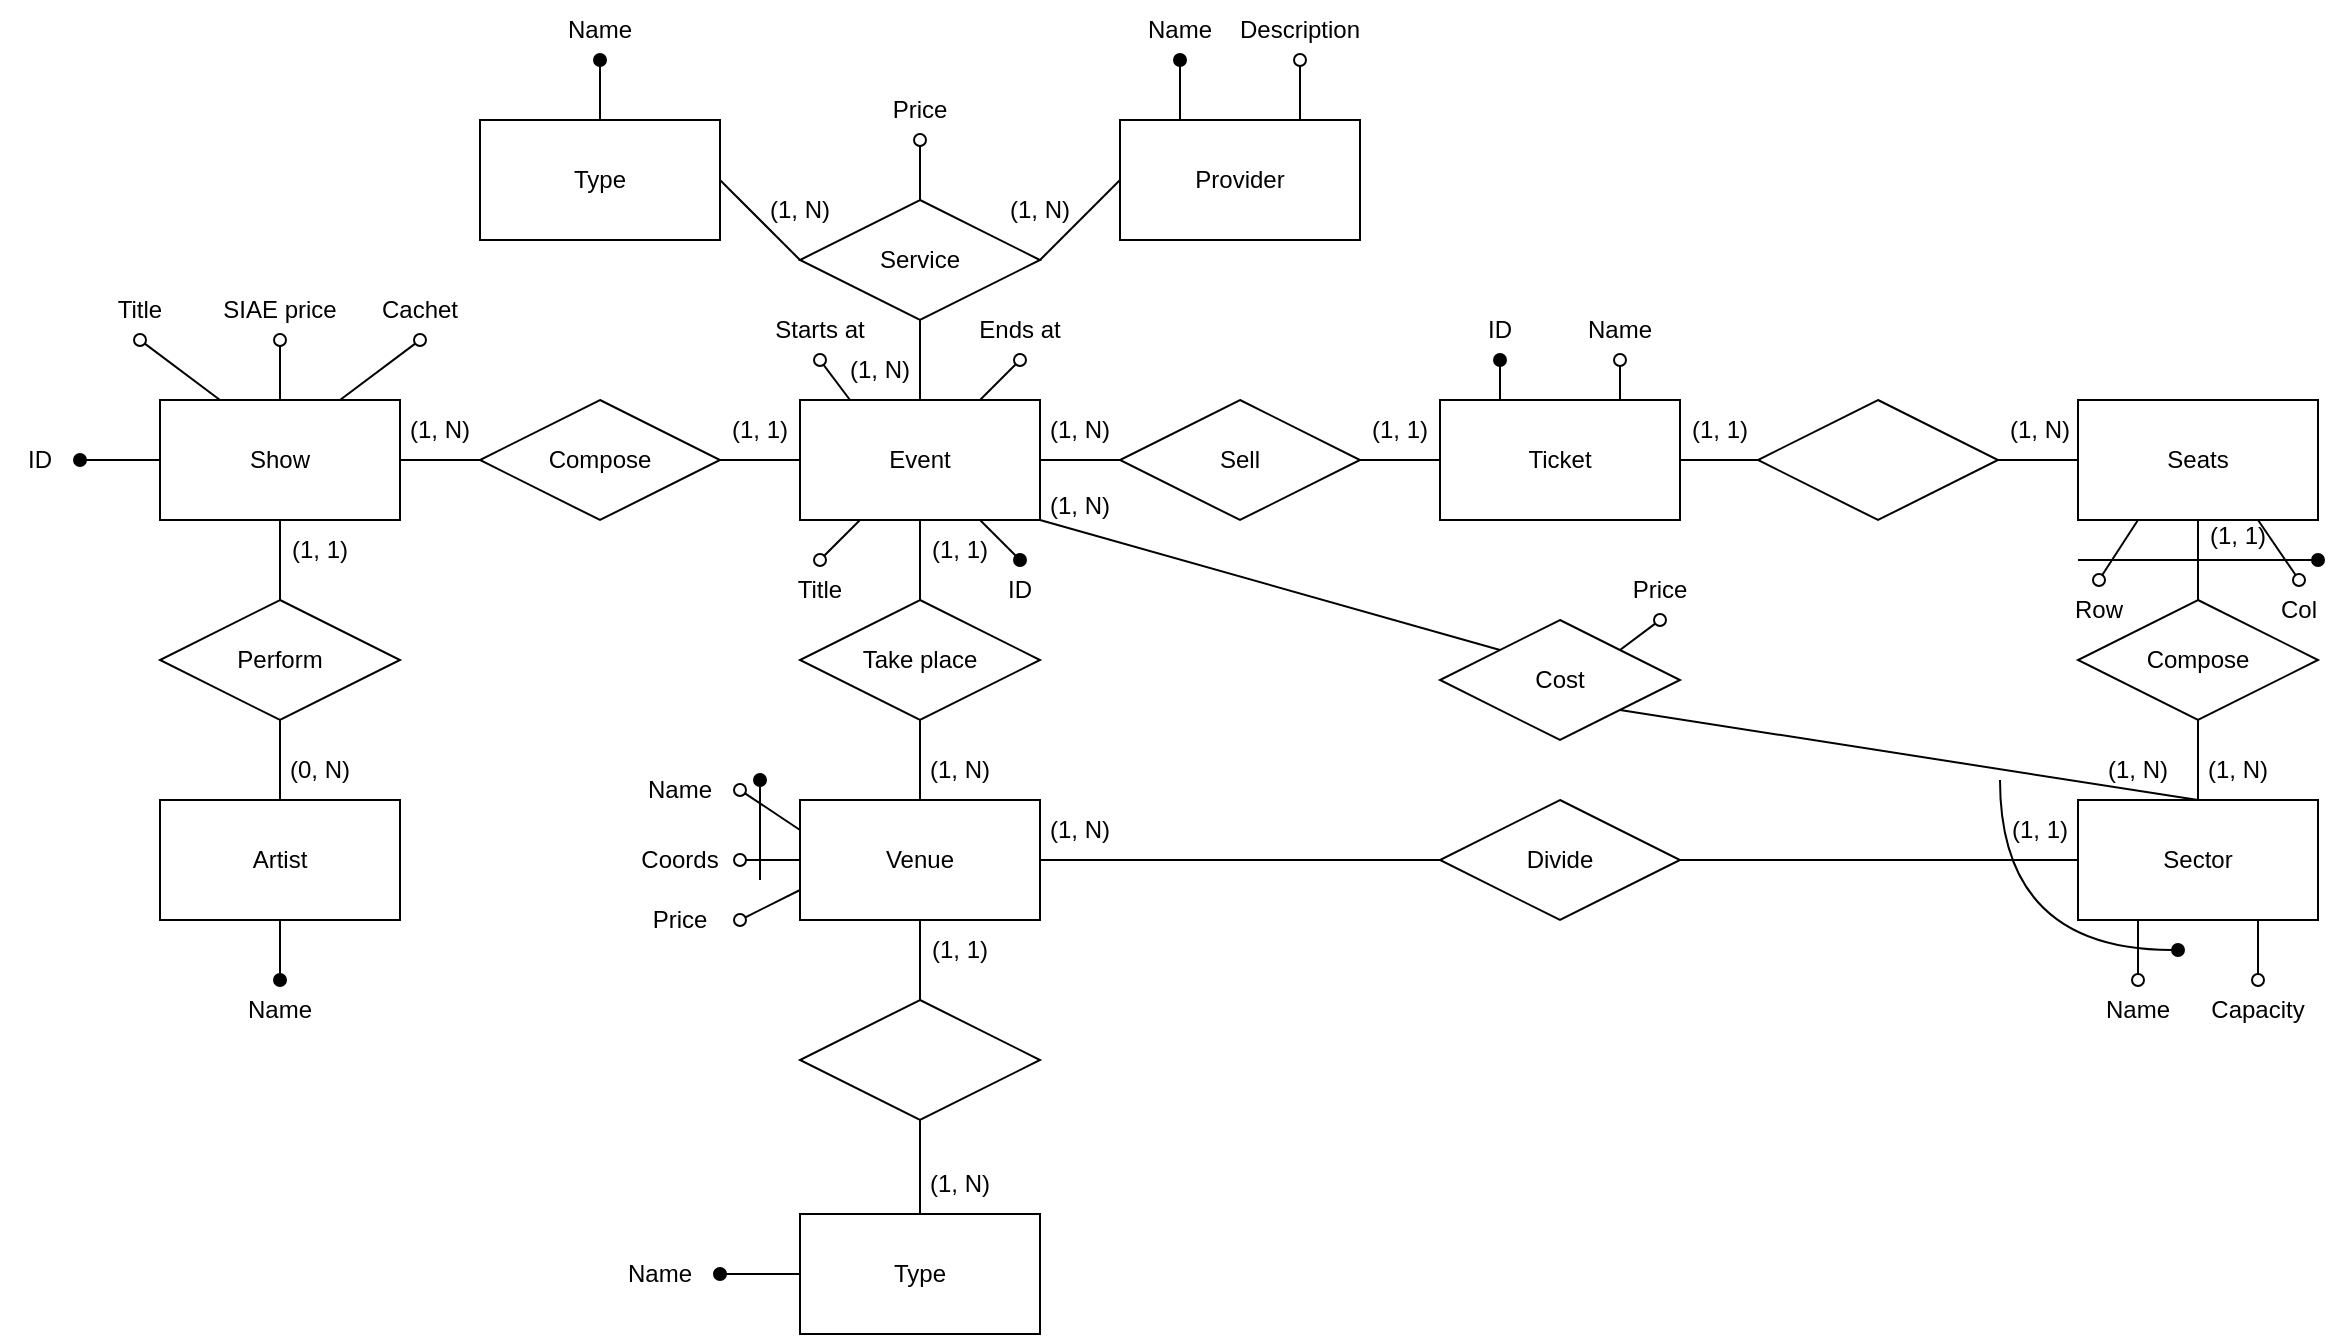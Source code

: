 <mxfile version="20.7.4" type="device"><diagram id="aoXQrt5_DUuFPbcQlHmZ" name="Page-1"><mxGraphModel dx="607" dy="330" grid="1" gridSize="10" guides="1" tooltips="1" connect="1" arrows="1" fold="1" page="1" pageScale="1" pageWidth="1169" pageHeight="827" math="0" shadow="0"><root><mxCell id="0"/><mxCell id="1" parent="0"/><mxCell id="zBIkQlwktoTOzgUExCND-1" value="Event" style="rounded=0;whiteSpace=wrap;html=1;" parent="1" vertex="1"><mxGeometry x="400" y="360" width="120" height="60" as="geometry"/></mxCell><mxCell id="zBIkQlwktoTOzgUExCND-2" value="&lt;div&gt;Show&lt;/div&gt;" style="rounded=0;whiteSpace=wrap;html=1;" parent="1" vertex="1"><mxGeometry x="80" y="360" width="120" height="60" as="geometry"/></mxCell><mxCell id="zBIkQlwktoTOzgUExCND-3" value="&lt;div&gt;Artist&lt;/div&gt;" style="rounded=0;whiteSpace=wrap;html=1;" parent="1" vertex="1"><mxGeometry x="80" y="560" width="120" height="60" as="geometry"/></mxCell><mxCell id="zBIkQlwktoTOzgUExCND-4" value="Compose" style="rhombus;whiteSpace=wrap;html=1;" parent="1" vertex="1"><mxGeometry x="240" y="360" width="120" height="60" as="geometry"/></mxCell><mxCell id="zBIkQlwktoTOzgUExCND-5" value="Perform" style="rhombus;whiteSpace=wrap;html=1;" parent="1" vertex="1"><mxGeometry x="80" y="460" width="120" height="60" as="geometry"/></mxCell><mxCell id="zBIkQlwktoTOzgUExCND-6" value="" style="endArrow=none;html=1;rounded=0;exitX=1;exitY=0.5;exitDx=0;exitDy=0;entryX=0;entryY=0.5;entryDx=0;entryDy=0;" parent="1" source="zBIkQlwktoTOzgUExCND-4" target="zBIkQlwktoTOzgUExCND-1" edge="1"><mxGeometry width="50" height="50" relative="1" as="geometry"><mxPoint x="390" y="430" as="sourcePoint"/><mxPoint x="440" y="380" as="targetPoint"/></mxGeometry></mxCell><mxCell id="zBIkQlwktoTOzgUExCND-7" value="" style="endArrow=none;html=1;rounded=0;exitX=1;exitY=0.5;exitDx=0;exitDy=0;entryX=0;entryY=0.5;entryDx=0;entryDy=0;" parent="1" source="zBIkQlwktoTOzgUExCND-2" target="zBIkQlwktoTOzgUExCND-4" edge="1"><mxGeometry width="50" height="50" relative="1" as="geometry"><mxPoint x="390" y="430" as="sourcePoint"/><mxPoint x="440" y="380" as="targetPoint"/></mxGeometry></mxCell><mxCell id="zBIkQlwktoTOzgUExCND-8" value="" style="endArrow=none;html=1;rounded=0;exitX=0.5;exitY=0;exitDx=0;exitDy=0;entryX=0.5;entryY=1;entryDx=0;entryDy=0;" parent="1" source="zBIkQlwktoTOzgUExCND-5" target="zBIkQlwktoTOzgUExCND-2" edge="1"><mxGeometry width="50" height="50" relative="1" as="geometry"><mxPoint x="390" y="430" as="sourcePoint"/><mxPoint x="440" y="380" as="targetPoint"/></mxGeometry></mxCell><mxCell id="zBIkQlwktoTOzgUExCND-9" value="" style="endArrow=none;html=1;rounded=0;exitX=0.5;exitY=0;exitDx=0;exitDy=0;entryX=0.5;entryY=1;entryDx=0;entryDy=0;" parent="1" source="zBIkQlwktoTOzgUExCND-3" target="zBIkQlwktoTOzgUExCND-5" edge="1"><mxGeometry width="50" height="50" relative="1" as="geometry"><mxPoint x="390" y="430" as="sourcePoint"/><mxPoint x="440" y="380" as="targetPoint"/></mxGeometry></mxCell><mxCell id="zBIkQlwktoTOzgUExCND-12" value="&lt;div&gt;(1, 1)&lt;/div&gt;" style="text;html=1;strokeColor=none;fillColor=none;align=center;verticalAlign=middle;whiteSpace=wrap;rounded=0;" parent="1" vertex="1"><mxGeometry x="130" y="420" width="60" height="30" as="geometry"/></mxCell><mxCell id="zBIkQlwktoTOzgUExCND-13" value="&lt;div&gt;(0, N)&lt;/div&gt;" style="text;html=1;strokeColor=none;fillColor=none;align=center;verticalAlign=middle;whiteSpace=wrap;rounded=0;" parent="1" vertex="1"><mxGeometry x="130" y="530" width="60" height="30" as="geometry"/></mxCell><mxCell id="zBIkQlwktoTOzgUExCND-14" value="Title" style="text;html=1;strokeColor=none;fillColor=none;align=center;verticalAlign=middle;whiteSpace=wrap;rounded=0;" parent="1" vertex="1"><mxGeometry x="40" y="300" width="60" height="30" as="geometry"/></mxCell><mxCell id="zBIkQlwktoTOzgUExCND-18" value="" style="endArrow=oval;html=1;rounded=0;exitX=0.25;exitY=0;exitDx=0;exitDy=0;entryX=0.5;entryY=1;entryDx=0;entryDy=0;endFill=0;" parent="1" source="zBIkQlwktoTOzgUExCND-2" target="zBIkQlwktoTOzgUExCND-14" edge="1"><mxGeometry width="50" height="50" relative="1" as="geometry"><mxPoint x="390" y="430" as="sourcePoint"/><mxPoint x="440" y="380" as="targetPoint"/></mxGeometry></mxCell><mxCell id="zBIkQlwktoTOzgUExCND-19" value="SIAE price" style="text;html=1;strokeColor=none;fillColor=none;align=center;verticalAlign=middle;whiteSpace=wrap;rounded=0;" parent="1" vertex="1"><mxGeometry x="110" y="300" width="60" height="30" as="geometry"/></mxCell><mxCell id="zBIkQlwktoTOzgUExCND-20" value="" style="endArrow=oval;html=1;rounded=0;exitX=0.5;exitY=0;exitDx=0;exitDy=0;entryX=0.5;entryY=1;entryDx=0;entryDy=0;endFill=0;" parent="1" source="zBIkQlwktoTOzgUExCND-2" target="zBIkQlwktoTOzgUExCND-19" edge="1"><mxGeometry width="50" height="50" relative="1" as="geometry"><mxPoint x="390" y="430" as="sourcePoint"/><mxPoint x="440" y="380" as="targetPoint"/></mxGeometry></mxCell><mxCell id="zBIkQlwktoTOzgUExCND-21" value="&lt;div&gt;Cachet&lt;/div&gt;" style="text;html=1;strokeColor=none;fillColor=none;align=center;verticalAlign=middle;whiteSpace=wrap;rounded=0;" parent="1" vertex="1"><mxGeometry x="180" y="300" width="60" height="30" as="geometry"/></mxCell><mxCell id="zBIkQlwktoTOzgUExCND-22" value="" style="endArrow=oval;html=1;rounded=0;exitX=0.75;exitY=0;exitDx=0;exitDy=0;entryX=0.5;entryY=1;entryDx=0;entryDy=0;endFill=0;" parent="1" source="zBIkQlwktoTOzgUExCND-2" target="zBIkQlwktoTOzgUExCND-21" edge="1"><mxGeometry width="50" height="50" relative="1" as="geometry"><mxPoint x="390" y="430" as="sourcePoint"/><mxPoint x="440" y="380" as="targetPoint"/></mxGeometry></mxCell><mxCell id="zBIkQlwktoTOzgUExCND-23" value="Name" style="text;html=1;strokeColor=none;fillColor=none;align=center;verticalAlign=middle;whiteSpace=wrap;rounded=0;" parent="1" vertex="1"><mxGeometry x="110" y="650" width="60" height="30" as="geometry"/></mxCell><mxCell id="zBIkQlwktoTOzgUExCND-24" value="" style="endArrow=oval;html=1;rounded=0;exitX=0.5;exitY=1;exitDx=0;exitDy=0;entryX=0.5;entryY=0;entryDx=0;entryDy=0;endFill=1;" parent="1" source="zBIkQlwktoTOzgUExCND-3" target="zBIkQlwktoTOzgUExCND-23" edge="1"><mxGeometry width="50" height="50" relative="1" as="geometry"><mxPoint x="390" y="590" as="sourcePoint"/><mxPoint x="440" y="540" as="targetPoint"/></mxGeometry></mxCell><mxCell id="zBIkQlwktoTOzgUExCND-25" value="&lt;div&gt;(1, 1)&lt;/div&gt;" style="text;html=1;strokeColor=none;fillColor=none;align=center;verticalAlign=middle;whiteSpace=wrap;rounded=0;" parent="1" vertex="1"><mxGeometry x="350" y="360" width="60" height="30" as="geometry"/></mxCell><mxCell id="zBIkQlwktoTOzgUExCND-26" value="(1, N)" style="text;html=1;strokeColor=none;fillColor=none;align=center;verticalAlign=middle;whiteSpace=wrap;rounded=0;" parent="1" vertex="1"><mxGeometry x="190" y="360" width="60" height="30" as="geometry"/></mxCell><mxCell id="zBIkQlwktoTOzgUExCND-27" value="Title" style="text;html=1;strokeColor=none;fillColor=none;align=center;verticalAlign=middle;whiteSpace=wrap;rounded=0;" parent="1" vertex="1"><mxGeometry x="380" y="440" width="60" height="30" as="geometry"/></mxCell><mxCell id="zBIkQlwktoTOzgUExCND-28" value="&lt;div&gt;Starts at&lt;/div&gt;" style="text;html=1;strokeColor=none;fillColor=none;align=center;verticalAlign=middle;whiteSpace=wrap;rounded=0;" parent="1" vertex="1"><mxGeometry x="380" y="310" width="60" height="30" as="geometry"/></mxCell><mxCell id="zBIkQlwktoTOzgUExCND-29" value="Ends at" style="text;html=1;strokeColor=none;fillColor=none;align=center;verticalAlign=middle;whiteSpace=wrap;rounded=0;" parent="1" vertex="1"><mxGeometry x="480" y="310" width="60" height="30" as="geometry"/></mxCell><mxCell id="zBIkQlwktoTOzgUExCND-30" value="" style="endArrow=oval;html=1;rounded=0;entryX=0.5;entryY=0;entryDx=0;entryDy=0;exitX=0.25;exitY=1;exitDx=0;exitDy=0;endFill=0;" parent="1" source="zBIkQlwktoTOzgUExCND-1" target="zBIkQlwktoTOzgUExCND-27" edge="1"><mxGeometry width="50" height="50" relative="1" as="geometry"><mxPoint x="300" y="440" as="sourcePoint"/><mxPoint x="350" y="390" as="targetPoint"/></mxGeometry></mxCell><mxCell id="zBIkQlwktoTOzgUExCND-31" value="" style="endArrow=oval;html=1;rounded=0;exitX=0.25;exitY=1;exitDx=0;exitDy=0;endFill=0;entryX=0.5;entryY=1;entryDx=0;entryDy=0;" parent="1" source="zBIkQlwktoTOzgUExCND-68" target="zBIkQlwktoTOzgUExCND-28" edge="1"><mxGeometry width="50" height="50" relative="1" as="geometry"><mxPoint x="300" y="440" as="sourcePoint"/><mxPoint x="490" y="330" as="targetPoint"/></mxGeometry></mxCell><mxCell id="zBIkQlwktoTOzgUExCND-32" value="" style="endArrow=oval;html=1;rounded=0;exitX=0.75;exitY=0;exitDx=0;exitDy=0;entryX=0.5;entryY=1;entryDx=0;entryDy=0;endFill=0;" parent="1" source="zBIkQlwktoTOzgUExCND-1" target="zBIkQlwktoTOzgUExCND-29" edge="1"><mxGeometry width="50" height="50" relative="1" as="geometry"><mxPoint x="300" y="440" as="sourcePoint"/><mxPoint x="350" y="390" as="targetPoint"/></mxGeometry></mxCell><mxCell id="zBIkQlwktoTOzgUExCND-33" value="Sell" style="rhombus;whiteSpace=wrap;html=1;" parent="1" vertex="1"><mxGeometry x="560" y="360" width="120" height="60" as="geometry"/></mxCell><mxCell id="zBIkQlwktoTOzgUExCND-35" value="Seats" style="rounded=0;whiteSpace=wrap;html=1;" parent="1" vertex="1"><mxGeometry x="1039" y="360" width="120" height="60" as="geometry"/></mxCell><mxCell id="zBIkQlwktoTOzgUExCND-36" value="" style="endArrow=none;html=1;rounded=0;exitX=1;exitY=0.5;exitDx=0;exitDy=0;entryX=0;entryY=0.5;entryDx=0;entryDy=0;" parent="1" source="zBIkQlwktoTOzgUExCND-1" target="zBIkQlwktoTOzgUExCND-33" edge="1"><mxGeometry width="50" height="50" relative="1" as="geometry"><mxPoint x="680" y="440" as="sourcePoint"/><mxPoint x="730" y="390" as="targetPoint"/></mxGeometry></mxCell><mxCell id="zBIkQlwktoTOzgUExCND-37" value="" style="endArrow=none;html=1;rounded=0;entryX=0;entryY=0.5;entryDx=0;entryDy=0;exitX=1;exitY=0.5;exitDx=0;exitDy=0;" parent="1" source="zBIkQlwktoTOzgUExCND-33" target="wOfFlFQYstHc1XPXzi2x-83" edge="1"><mxGeometry width="50" height="50" relative="1" as="geometry"><mxPoint x="690" y="400" as="sourcePoint"/><mxPoint x="730" y="390" as="targetPoint"/></mxGeometry></mxCell><mxCell id="zBIkQlwktoTOzgUExCND-38" value="&lt;div&gt;(1, N)&lt;/div&gt;" style="text;html=1;strokeColor=none;fillColor=none;align=center;verticalAlign=middle;whiteSpace=wrap;rounded=0;" parent="1" vertex="1"><mxGeometry x="510" y="360" width="60" height="30" as="geometry"/></mxCell><mxCell id="zBIkQlwktoTOzgUExCND-39" value="(1, 1)" style="text;html=1;strokeColor=none;fillColor=none;align=center;verticalAlign=middle;whiteSpace=wrap;rounded=0;" parent="1" vertex="1"><mxGeometry x="670" y="360" width="60" height="30" as="geometry"/></mxCell><mxCell id="zBIkQlwktoTOzgUExCND-40" value="ID" style="text;html=1;strokeColor=none;fillColor=none;align=center;verticalAlign=middle;whiteSpace=wrap;rounded=0;" parent="1" vertex="1"><mxGeometry x="480" y="440" width="60" height="30" as="geometry"/></mxCell><mxCell id="zBIkQlwktoTOzgUExCND-41" value="" style="endArrow=oval;html=1;rounded=0;exitX=0.75;exitY=1;exitDx=0;exitDy=0;entryX=0.5;entryY=0;entryDx=0;entryDy=0;endFill=1;" parent="1" source="zBIkQlwktoTOzgUExCND-1" target="zBIkQlwktoTOzgUExCND-40" edge="1"><mxGeometry width="50" height="50" relative="1" as="geometry"><mxPoint x="680" y="440" as="sourcePoint"/><mxPoint x="730" y="390" as="targetPoint"/></mxGeometry></mxCell><mxCell id="zBIkQlwktoTOzgUExCND-45" value="Row" style="text;html=1;strokeColor=none;fillColor=none;align=center;verticalAlign=middle;whiteSpace=wrap;rounded=0;" parent="1" vertex="1"><mxGeometry x="1030" y="450" width="39" height="30" as="geometry"/></mxCell><mxCell id="zBIkQlwktoTOzgUExCND-47" value="&lt;div&gt;Col&lt;/div&gt;" style="text;html=1;strokeColor=none;fillColor=none;align=center;verticalAlign=middle;whiteSpace=wrap;rounded=0;" parent="1" vertex="1"><mxGeometry x="1130" y="450" width="39" height="30" as="geometry"/></mxCell><mxCell id="zBIkQlwktoTOzgUExCND-49" value="" style="endArrow=oval;html=1;rounded=0;exitX=0.25;exitY=1;exitDx=0;exitDy=0;entryX=0.5;entryY=0;entryDx=0;entryDy=0;endFill=0;" parent="1" source="zBIkQlwktoTOzgUExCND-35" target="zBIkQlwktoTOzgUExCND-45" edge="1"><mxGeometry width="50" height="50" relative="1" as="geometry"><mxPoint x="999" y="440" as="sourcePoint"/><mxPoint x="1049" y="390" as="targetPoint"/></mxGeometry></mxCell><mxCell id="zBIkQlwktoTOzgUExCND-50" value="" style="endArrow=oval;html=1;rounded=0;exitX=0.75;exitY=1;exitDx=0;exitDy=0;entryX=0.5;entryY=0;entryDx=0;entryDy=0;endFill=0;" parent="1" source="zBIkQlwktoTOzgUExCND-35" target="zBIkQlwktoTOzgUExCND-47" edge="1"><mxGeometry width="50" height="50" relative="1" as="geometry"><mxPoint x="999" y="440" as="sourcePoint"/><mxPoint x="1049" y="390" as="targetPoint"/></mxGeometry></mxCell><mxCell id="zBIkQlwktoTOzgUExCND-51" value="" style="endArrow=oval;html=1;rounded=0;endFill=1;" parent="1" edge="1"><mxGeometry width="50" height="50" relative="1" as="geometry"><mxPoint x="1039" y="440" as="sourcePoint"/><mxPoint x="1159" y="440" as="targetPoint"/></mxGeometry></mxCell><mxCell id="zBIkQlwktoTOzgUExCND-52" value="Provider" style="rounded=0;whiteSpace=wrap;html=1;" parent="1" vertex="1"><mxGeometry x="560" y="220" width="120" height="60" as="geometry"/></mxCell><mxCell id="zBIkQlwktoTOzgUExCND-53" value="Service" style="rhombus;whiteSpace=wrap;html=1;" parent="1" vertex="1"><mxGeometry x="400" y="260" width="120" height="60" as="geometry"/></mxCell><mxCell id="zBIkQlwktoTOzgUExCND-54" value="" style="endArrow=none;html=1;rounded=0;entryX=0.5;entryY=0;entryDx=0;entryDy=0;exitX=0.5;exitY=1;exitDx=0;exitDy=0;" parent="1" source="zBIkQlwktoTOzgUExCND-53" target="zBIkQlwktoTOzgUExCND-1" edge="1"><mxGeometry width="50" height="50" relative="1" as="geometry"><mxPoint x="460" y="300" as="sourcePoint"/><mxPoint x="430" y="450" as="targetPoint"/></mxGeometry></mxCell><mxCell id="zBIkQlwktoTOzgUExCND-55" value="" style="endArrow=none;html=1;rounded=0;entryX=1;entryY=0.5;entryDx=0;entryDy=0;exitX=0;exitY=0.5;exitDx=0;exitDy=0;" parent="1" source="zBIkQlwktoTOzgUExCND-52" target="zBIkQlwktoTOzgUExCND-53" edge="1"><mxGeometry width="50" height="50" relative="1" as="geometry"><mxPoint x="750" y="120" as="sourcePoint"/><mxPoint x="430" y="310" as="targetPoint"/></mxGeometry></mxCell><mxCell id="zBIkQlwktoTOzgUExCND-62" value="" style="endArrow=oval;html=1;rounded=0;exitX=0.75;exitY=0;exitDx=0;exitDy=0;endFill=0;entryX=0.5;entryY=1;entryDx=0;entryDy=0;" parent="1" source="zBIkQlwktoTOzgUExCND-52" target="wOfFlFQYstHc1XPXzi2x-71" edge="1"><mxGeometry width="50" height="50" relative="1" as="geometry"><mxPoint x="400" y="580" as="sourcePoint"/><mxPoint x="490" y="130" as="targetPoint"/></mxGeometry></mxCell><mxCell id="zBIkQlwktoTOzgUExCND-68" value="(1, N)" style="text;html=1;strokeColor=none;fillColor=none;align=center;verticalAlign=middle;whiteSpace=wrap;rounded=0;" parent="1" vertex="1"><mxGeometry x="410" y="330" width="60" height="30" as="geometry"/></mxCell><mxCell id="wOfFlFQYstHc1XPXzi2x-6" value="Venue" style="rounded=0;whiteSpace=wrap;html=1;" parent="1" vertex="1"><mxGeometry x="400" y="560" width="120" height="60" as="geometry"/></mxCell><mxCell id="wOfFlFQYstHc1XPXzi2x-7" value="Take place" style="rhombus;whiteSpace=wrap;html=1;" parent="1" vertex="1"><mxGeometry x="400" y="460" width="120" height="60" as="geometry"/></mxCell><mxCell id="wOfFlFQYstHc1XPXzi2x-8" value="" style="endArrow=none;html=1;rounded=0;entryX=0.5;entryY=1;entryDx=0;entryDy=0;exitX=0.5;exitY=0;exitDx=0;exitDy=0;" parent="1" source="wOfFlFQYstHc1XPXzi2x-7" target="zBIkQlwktoTOzgUExCND-1" edge="1"><mxGeometry width="50" height="50" relative="1" as="geometry"><mxPoint x="400" y="530" as="sourcePoint"/><mxPoint x="450" y="480" as="targetPoint"/></mxGeometry></mxCell><mxCell id="wOfFlFQYstHc1XPXzi2x-9" value="" style="endArrow=none;html=1;rounded=0;exitX=0.5;exitY=0;exitDx=0;exitDy=0;entryX=0.5;entryY=1;entryDx=0;entryDy=0;" parent="1" source="wOfFlFQYstHc1XPXzi2x-6" target="wOfFlFQYstHc1XPXzi2x-7" edge="1"><mxGeometry width="50" height="50" relative="1" as="geometry"><mxPoint x="400" y="530" as="sourcePoint"/><mxPoint x="450" y="480" as="targetPoint"/></mxGeometry></mxCell><mxCell id="wOfFlFQYstHc1XPXzi2x-10" value="Type" style="rounded=0;whiteSpace=wrap;html=1;" parent="1" vertex="1"><mxGeometry x="400" y="767" width="120" height="60" as="geometry"/></mxCell><mxCell id="wOfFlFQYstHc1XPXzi2x-11" value="" style="rhombus;whiteSpace=wrap;html=1;" parent="1" vertex="1"><mxGeometry x="400" y="660" width="120" height="60" as="geometry"/></mxCell><mxCell id="wOfFlFQYstHc1XPXzi2x-12" value="" style="endArrow=none;html=1;rounded=0;entryX=0.5;entryY=1;entryDx=0;entryDy=0;exitX=0.5;exitY=0;exitDx=0;exitDy=0;" parent="1" source="wOfFlFQYstHc1XPXzi2x-11" target="wOfFlFQYstHc1XPXzi2x-6" edge="1"><mxGeometry width="50" height="50" relative="1" as="geometry"><mxPoint x="400" y="740" as="sourcePoint"/><mxPoint x="450" y="690" as="targetPoint"/></mxGeometry></mxCell><mxCell id="wOfFlFQYstHc1XPXzi2x-13" value="" style="endArrow=none;html=1;rounded=0;exitX=0.5;exitY=0;exitDx=0;exitDy=0;entryX=0.5;entryY=1;entryDx=0;entryDy=0;" parent="1" source="wOfFlFQYstHc1XPXzi2x-10" target="wOfFlFQYstHc1XPXzi2x-11" edge="1"><mxGeometry width="50" height="50" relative="1" as="geometry"><mxPoint x="400" y="740" as="sourcePoint"/><mxPoint x="450" y="690" as="targetPoint"/></mxGeometry></mxCell><mxCell id="wOfFlFQYstHc1XPXzi2x-14" value="&lt;div&gt;(1, 1)&lt;/div&gt;" style="text;html=1;strokeColor=none;fillColor=none;align=center;verticalAlign=middle;whiteSpace=wrap;rounded=0;" parent="1" vertex="1"><mxGeometry x="450" y="620" width="60" height="30" as="geometry"/></mxCell><mxCell id="wOfFlFQYstHc1XPXzi2x-15" value="&lt;div&gt;(1, N)&lt;/div&gt;" style="text;html=1;strokeColor=none;fillColor=none;align=center;verticalAlign=middle;whiteSpace=wrap;rounded=0;" parent="1" vertex="1"><mxGeometry x="450" y="530" width="60" height="30" as="geometry"/></mxCell><mxCell id="wOfFlFQYstHc1XPXzi2x-16" value="&lt;div&gt;(1, 1)&lt;/div&gt;" style="text;html=1;strokeColor=none;fillColor=none;align=center;verticalAlign=middle;whiteSpace=wrap;rounded=0;" parent="1" vertex="1"><mxGeometry x="450" y="420" width="60" height="30" as="geometry"/></mxCell><mxCell id="wOfFlFQYstHc1XPXzi2x-17" value="&lt;div&gt;(1, N)&lt;/div&gt;" style="text;html=1;strokeColor=none;fillColor=none;align=center;verticalAlign=middle;whiteSpace=wrap;rounded=0;" parent="1" vertex="1"><mxGeometry x="450" y="737" width="60" height="30" as="geometry"/></mxCell><mxCell id="wOfFlFQYstHc1XPXzi2x-18" value="Sector" style="rounded=0;whiteSpace=wrap;html=1;" parent="1" vertex="1"><mxGeometry x="1039" y="560" width="120" height="60" as="geometry"/></mxCell><mxCell id="wOfFlFQYstHc1XPXzi2x-19" value="Divide" style="rhombus;whiteSpace=wrap;html=1;" parent="1" vertex="1"><mxGeometry x="720" y="560" width="120" height="60" as="geometry"/></mxCell><mxCell id="wOfFlFQYstHc1XPXzi2x-20" value="" style="endArrow=none;html=1;rounded=0;exitX=1;exitY=0.5;exitDx=0;exitDy=0;entryX=0;entryY=0.5;entryDx=0;entryDy=0;" parent="1" source="wOfFlFQYstHc1XPXzi2x-6" target="wOfFlFQYstHc1XPXzi2x-19" edge="1"><mxGeometry width="50" height="50" relative="1" as="geometry"><mxPoint x="750" y="680" as="sourcePoint"/><mxPoint x="800" y="630" as="targetPoint"/></mxGeometry></mxCell><mxCell id="wOfFlFQYstHc1XPXzi2x-21" value="" style="endArrow=none;html=1;rounded=0;exitX=1;exitY=0.5;exitDx=0;exitDy=0;entryX=0;entryY=0.5;entryDx=0;entryDy=0;" parent="1" source="wOfFlFQYstHc1XPXzi2x-19" target="wOfFlFQYstHc1XPXzi2x-18" edge="1"><mxGeometry width="50" height="50" relative="1" as="geometry"><mxPoint x="650" y="660" as="sourcePoint"/><mxPoint x="700" y="610" as="targetPoint"/></mxGeometry></mxCell><mxCell id="wOfFlFQYstHc1XPXzi2x-22" value="&lt;div&gt;(1, 1)&lt;/div&gt;" style="text;html=1;strokeColor=none;fillColor=none;align=center;verticalAlign=middle;whiteSpace=wrap;rounded=0;" parent="1" vertex="1"><mxGeometry x="990" y="560" width="60" height="30" as="geometry"/></mxCell><mxCell id="wOfFlFQYstHc1XPXzi2x-23" value="&lt;div&gt;(1, N)&lt;/div&gt;" style="text;html=1;strokeColor=none;fillColor=none;align=center;verticalAlign=middle;whiteSpace=wrap;rounded=0;" parent="1" vertex="1"><mxGeometry x="510" y="560" width="60" height="30" as="geometry"/></mxCell><mxCell id="wOfFlFQYstHc1XPXzi2x-24" value="Cost" style="rhombus;whiteSpace=wrap;html=1;" parent="1" vertex="1"><mxGeometry x="720" y="470" width="120" height="60" as="geometry"/></mxCell><mxCell id="wOfFlFQYstHc1XPXzi2x-25" value="" style="endArrow=none;html=1;rounded=0;exitX=0;exitY=0;exitDx=0;exitDy=0;entryX=1;entryY=1;entryDx=0;entryDy=0;" parent="1" source="wOfFlFQYstHc1XPXzi2x-24" target="zBIkQlwktoTOzgUExCND-1" edge="1"><mxGeometry width="50" height="50" relative="1" as="geometry"><mxPoint x="650" y="510" as="sourcePoint"/><mxPoint x="700" y="460" as="targetPoint"/></mxGeometry></mxCell><mxCell id="wOfFlFQYstHc1XPXzi2x-26" value="" style="endArrow=none;html=1;rounded=0;entryX=0.5;entryY=0;entryDx=0;entryDy=0;exitX=1;exitY=1;exitDx=0;exitDy=0;" parent="1" source="wOfFlFQYstHc1XPXzi2x-24" target="wOfFlFQYstHc1XPXzi2x-18" edge="1"><mxGeometry width="50" height="50" relative="1" as="geometry"><mxPoint x="650" y="510" as="sourcePoint"/><mxPoint x="700" y="460" as="targetPoint"/></mxGeometry></mxCell><mxCell id="wOfFlFQYstHc1XPXzi2x-27" value="Price" style="text;html=1;strokeColor=none;fillColor=none;align=center;verticalAlign=middle;whiteSpace=wrap;rounded=0;" parent="1" vertex="1"><mxGeometry x="800" y="440" width="60" height="30" as="geometry"/></mxCell><mxCell id="wOfFlFQYstHc1XPXzi2x-28" value="" style="endArrow=oval;html=1;rounded=0;exitX=1;exitY=0;exitDx=0;exitDy=0;endFill=0;entryX=0.5;entryY=1;entryDx=0;entryDy=0;" parent="1" source="wOfFlFQYstHc1XPXzi2x-24" target="wOfFlFQYstHc1XPXzi2x-27" edge="1"><mxGeometry width="50" height="50" relative="1" as="geometry"><mxPoint x="500" y="370" as="sourcePoint"/><mxPoint x="510" y="350" as="targetPoint"/></mxGeometry></mxCell><mxCell id="wOfFlFQYstHc1XPXzi2x-29" value="" style="endArrow=oval;html=1;rounded=0;exitX=0.25;exitY=0;exitDx=0;exitDy=0;entryX=0.5;entryY=1;entryDx=0;entryDy=0;endFill=1;" parent="1" source="wOfFlFQYstHc1XPXzi2x-83" target="wOfFlFQYstHc1XPXzi2x-30" edge="1"><mxGeometry width="50" height="50" relative="1" as="geometry"><mxPoint x="500" y="430" as="sourcePoint"/><mxPoint x="540" y="470" as="targetPoint"/></mxGeometry></mxCell><mxCell id="wOfFlFQYstHc1XPXzi2x-30" value="ID" style="text;html=1;strokeColor=none;fillColor=none;align=center;verticalAlign=middle;whiteSpace=wrap;rounded=0;" parent="1" vertex="1"><mxGeometry x="720" y="310" width="60" height="30" as="geometry"/></mxCell><mxCell id="wOfFlFQYstHc1XPXzi2x-31" value="Compose" style="rhombus;whiteSpace=wrap;html=1;" parent="1" vertex="1"><mxGeometry x="1039" y="460" width="120" height="60" as="geometry"/></mxCell><mxCell id="wOfFlFQYstHc1XPXzi2x-32" value="" style="endArrow=none;html=1;rounded=0;entryX=0.5;entryY=1;entryDx=0;entryDy=0;exitX=0.5;exitY=0;exitDx=0;exitDy=0;" parent="1" source="wOfFlFQYstHc1XPXzi2x-31" target="zBIkQlwktoTOzgUExCND-35" edge="1"><mxGeometry width="50" height="50" relative="1" as="geometry"><mxPoint x="969" y="490" as="sourcePoint"/><mxPoint x="1019" y="440" as="targetPoint"/></mxGeometry></mxCell><mxCell id="wOfFlFQYstHc1XPXzi2x-33" value="" style="endArrow=none;html=1;rounded=0;exitX=0.5;exitY=0;exitDx=0;exitDy=0;entryX=0.5;entryY=1;entryDx=0;entryDy=0;" parent="1" source="wOfFlFQYstHc1XPXzi2x-18" target="wOfFlFQYstHc1XPXzi2x-31" edge="1"><mxGeometry width="50" height="50" relative="1" as="geometry"><mxPoint x="969" y="490" as="sourcePoint"/><mxPoint x="1019" y="440" as="targetPoint"/></mxGeometry></mxCell><mxCell id="wOfFlFQYstHc1XPXzi2x-34" value="(1, 1)" style="text;html=1;strokeColor=none;fillColor=none;align=center;verticalAlign=middle;whiteSpace=wrap;rounded=0;" parent="1" vertex="1"><mxGeometry x="1089" y="413" width="60" height="30" as="geometry"/></mxCell><mxCell id="wOfFlFQYstHc1XPXzi2x-35" value="&lt;div&gt;(1, N)&lt;/div&gt;" style="text;html=1;strokeColor=none;fillColor=none;align=center;verticalAlign=middle;whiteSpace=wrap;rounded=0;" parent="1" vertex="1"><mxGeometry x="1089" y="530" width="60" height="30" as="geometry"/></mxCell><mxCell id="wOfFlFQYstHc1XPXzi2x-38" value="&lt;div&gt;(1, N)&lt;/div&gt;" style="text;html=1;strokeColor=none;fillColor=none;align=center;verticalAlign=middle;whiteSpace=wrap;rounded=0;" parent="1" vertex="1"><mxGeometry x="1039" y="530" width="60" height="30" as="geometry"/></mxCell><mxCell id="wOfFlFQYstHc1XPXzi2x-39" value="&lt;div&gt;(1, N)&lt;/div&gt;" style="text;html=1;strokeColor=none;fillColor=none;align=center;verticalAlign=middle;whiteSpace=wrap;rounded=0;" parent="1" vertex="1"><mxGeometry x="510" y="398" width="60" height="30" as="geometry"/></mxCell><mxCell id="wOfFlFQYstHc1XPXzi2x-40" value="Name" style="text;html=1;strokeColor=none;fillColor=none;align=center;verticalAlign=middle;whiteSpace=wrap;rounded=0;" parent="1" vertex="1"><mxGeometry x="310" y="540" width="60" height="30" as="geometry"/></mxCell><mxCell id="wOfFlFQYstHc1XPXzi2x-41" value="Coords" style="text;html=1;strokeColor=none;fillColor=none;align=center;verticalAlign=middle;whiteSpace=wrap;rounded=0;" parent="1" vertex="1"><mxGeometry x="310" y="575" width="60" height="30" as="geometry"/></mxCell><mxCell id="wOfFlFQYstHc1XPXzi2x-42" value="Price" style="text;html=1;strokeColor=none;fillColor=none;align=center;verticalAlign=middle;whiteSpace=wrap;rounded=0;" parent="1" vertex="1"><mxGeometry x="310" y="605" width="60" height="30" as="geometry"/></mxCell><mxCell id="wOfFlFQYstHc1XPXzi2x-46" value="" style="endArrow=oval;html=1;rounded=0;exitX=0;exitY=0.25;exitDx=0;exitDy=0;entryX=1;entryY=0.5;entryDx=0;entryDy=0;endFill=0;" parent="1" source="wOfFlFQYstHc1XPXzi2x-6" target="wOfFlFQYstHc1XPXzi2x-40" edge="1"><mxGeometry width="50" height="50" relative="1" as="geometry"><mxPoint x="440" y="430" as="sourcePoint"/><mxPoint x="400.0" y="470" as="targetPoint"/></mxGeometry></mxCell><mxCell id="wOfFlFQYstHc1XPXzi2x-47" value="" style="endArrow=oval;html=1;rounded=0;exitX=0;exitY=0.5;exitDx=0;exitDy=0;entryX=1;entryY=0.5;entryDx=0;entryDy=0;endFill=0;" parent="1" source="wOfFlFQYstHc1XPXzi2x-6" target="wOfFlFQYstHc1XPXzi2x-41" edge="1"><mxGeometry width="50" height="50" relative="1" as="geometry"><mxPoint x="410.0" y="585" as="sourcePoint"/><mxPoint x="380.0" y="565" as="targetPoint"/></mxGeometry></mxCell><mxCell id="wOfFlFQYstHc1XPXzi2x-48" value="" style="endArrow=oval;html=1;rounded=0;exitX=0;exitY=0.75;exitDx=0;exitDy=0;entryX=1;entryY=0.5;entryDx=0;entryDy=0;endFill=0;" parent="1" source="wOfFlFQYstHc1XPXzi2x-6" target="wOfFlFQYstHc1XPXzi2x-42" edge="1"><mxGeometry width="50" height="50" relative="1" as="geometry"><mxPoint x="420.0" y="595" as="sourcePoint"/><mxPoint x="390.0" y="575" as="targetPoint"/></mxGeometry></mxCell><mxCell id="wOfFlFQYstHc1XPXzi2x-50" value="" style="endArrow=oval;html=1;rounded=0;endFill=1;" parent="1" edge="1"><mxGeometry width="50" height="50" relative="1" as="geometry"><mxPoint x="380" y="600" as="sourcePoint"/><mxPoint x="380" y="550" as="targetPoint"/></mxGeometry></mxCell><mxCell id="wOfFlFQYstHc1XPXzi2x-51" value="Name" style="text;html=1;strokeColor=none;fillColor=none;align=center;verticalAlign=middle;whiteSpace=wrap;rounded=0;" parent="1" vertex="1"><mxGeometry x="1039" y="650" width="60" height="30" as="geometry"/></mxCell><mxCell id="wOfFlFQYstHc1XPXzi2x-52" value="Capacity" style="text;html=1;strokeColor=none;fillColor=none;align=center;verticalAlign=middle;whiteSpace=wrap;rounded=0;" parent="1" vertex="1"><mxGeometry x="1099" y="650" width="60" height="30" as="geometry"/></mxCell><mxCell id="wOfFlFQYstHc1XPXzi2x-53" value="" style="endArrow=oval;html=1;rounded=0;exitX=0.25;exitY=1;exitDx=0;exitDy=0;endFill=0;entryX=0.5;entryY=0;entryDx=0;entryDy=0;" parent="1" source="wOfFlFQYstHc1XPXzi2x-18" target="wOfFlFQYstHc1XPXzi2x-51" edge="1"><mxGeometry width="50" height="50" relative="1" as="geometry"><mxPoint x="989" y="485" as="sourcePoint"/><mxPoint x="1009" y="460" as="targetPoint"/></mxGeometry></mxCell><mxCell id="wOfFlFQYstHc1XPXzi2x-54" value="" style="endArrow=oval;html=1;rounded=0;exitX=0.75;exitY=1;exitDx=0;exitDy=0;endFill=0;entryX=0.5;entryY=0;entryDx=0;entryDy=0;" parent="1" source="wOfFlFQYstHc1XPXzi2x-18" target="wOfFlFQYstHc1XPXzi2x-52" edge="1"><mxGeometry width="50" height="50" relative="1" as="geometry"><mxPoint x="989" y="485" as="sourcePoint"/><mxPoint x="1009" y="460" as="targetPoint"/></mxGeometry></mxCell><mxCell id="wOfFlFQYstHc1XPXzi2x-56" value="" style="endArrow=oval;html=1;rounded=0;endFill=1;edgeStyle=orthogonalEdgeStyle;curved=1;" parent="1" edge="1"><mxGeometry width="50" height="50" relative="1" as="geometry"><mxPoint x="1000" y="550" as="sourcePoint"/><mxPoint x="1089" y="635" as="targetPoint"/><Array as="points"><mxPoint x="1000" y="635"/></Array></mxGeometry></mxCell><mxCell id="wOfFlFQYstHc1XPXzi2x-57" value="ID" style="text;html=1;strokeColor=none;fillColor=none;align=center;verticalAlign=middle;whiteSpace=wrap;rounded=0;" parent="1" vertex="1"><mxGeometry y="375" width="40" height="30" as="geometry"/></mxCell><mxCell id="wOfFlFQYstHc1XPXzi2x-58" value="" style="endArrow=oval;html=1;rounded=0;exitX=0;exitY=0.5;exitDx=0;exitDy=0;entryX=1;entryY=0.5;entryDx=0;entryDy=0;endFill=1;" parent="1" source="zBIkQlwktoTOzgUExCND-2" target="wOfFlFQYstHc1XPXzi2x-57" edge="1"><mxGeometry width="50" height="50" relative="1" as="geometry"><mxPoint x="500" y="430" as="sourcePoint"/><mxPoint x="540" y="470" as="targetPoint"/></mxGeometry></mxCell><mxCell id="wOfFlFQYstHc1XPXzi2x-61" value="Name" style="text;html=1;strokeColor=none;fillColor=none;align=center;verticalAlign=middle;whiteSpace=wrap;rounded=0;" parent="1" vertex="1"><mxGeometry x="300" y="782" width="60" height="30" as="geometry"/></mxCell><mxCell id="wOfFlFQYstHc1XPXzi2x-62" value="" style="endArrow=oval;html=1;rounded=0;exitX=0;exitY=0.5;exitDx=0;exitDy=0;entryX=1;entryY=0.5;entryDx=0;entryDy=0;endFill=1;" parent="1" source="wOfFlFQYstHc1XPXzi2x-10" target="wOfFlFQYstHc1XPXzi2x-61" edge="1"><mxGeometry width="50" height="50" relative="1" as="geometry"><mxPoint x="410.0" y="585" as="sourcePoint"/><mxPoint x="380.0" y="565" as="targetPoint"/></mxGeometry></mxCell><mxCell id="wOfFlFQYstHc1XPXzi2x-65" value="Type" style="rounded=0;whiteSpace=wrap;html=1;" parent="1" vertex="1"><mxGeometry x="240" y="220" width="120" height="60" as="geometry"/></mxCell><mxCell id="wOfFlFQYstHc1XPXzi2x-68" value="" style="endArrow=none;html=1;rounded=0;exitX=1;exitY=0.5;exitDx=0;exitDy=0;entryX=0;entryY=0.5;entryDx=0;entryDy=0;" parent="1" source="wOfFlFQYstHc1XPXzi2x-65" target="zBIkQlwktoTOzgUExCND-53" edge="1"><mxGeometry width="50" height="50" relative="1" as="geometry"><mxPoint x="460" y="290" as="sourcePoint"/><mxPoint x="240" y="190" as="targetPoint"/></mxGeometry></mxCell><mxCell id="wOfFlFQYstHc1XPXzi2x-69" value="Name" style="text;html=1;strokeColor=none;fillColor=none;align=center;verticalAlign=middle;whiteSpace=wrap;rounded=0;" parent="1" vertex="1"><mxGeometry x="270" y="160" width="60" height="30" as="geometry"/></mxCell><mxCell id="wOfFlFQYstHc1XPXzi2x-70" value="" style="endArrow=oval;html=1;rounded=0;exitX=0.5;exitY=0;exitDx=0;exitDy=0;entryX=0.5;entryY=1;entryDx=0;entryDy=0;endFill=1;" parent="1" source="wOfFlFQYstHc1XPXzi2x-65" target="wOfFlFQYstHc1XPXzi2x-69" edge="1"><mxGeometry width="50" height="50" relative="1" as="geometry"><mxPoint x="440" y="170" as="sourcePoint"/><mxPoint x="440" y="140" as="targetPoint"/></mxGeometry></mxCell><mxCell id="wOfFlFQYstHc1XPXzi2x-71" value="Description" style="text;html=1;strokeColor=none;fillColor=none;align=center;verticalAlign=middle;whiteSpace=wrap;rounded=0;" parent="1" vertex="1"><mxGeometry x="620" y="160" width="60" height="30" as="geometry"/></mxCell><mxCell id="wOfFlFQYstHc1XPXzi2x-72" value="" style="endArrow=oval;html=1;rounded=0;exitX=0.25;exitY=0;exitDx=0;exitDy=0;entryX=0.5;entryY=1;entryDx=0;entryDy=0;endFill=1;" parent="1" source="zBIkQlwktoTOzgUExCND-52" target="wOfFlFQYstHc1XPXzi2x-73" edge="1"><mxGeometry width="50" height="50" relative="1" as="geometry"><mxPoint x="500" y="430" as="sourcePoint"/><mxPoint x="540" y="470" as="targetPoint"/></mxGeometry></mxCell><mxCell id="wOfFlFQYstHc1XPXzi2x-73" value="Name" style="text;html=1;strokeColor=none;fillColor=none;align=center;verticalAlign=middle;whiteSpace=wrap;rounded=0;" parent="1" vertex="1"><mxGeometry x="560" y="160" width="60" height="30" as="geometry"/></mxCell><mxCell id="wOfFlFQYstHc1XPXzi2x-74" value="Price" style="text;html=1;strokeColor=none;fillColor=none;align=center;verticalAlign=middle;whiteSpace=wrap;rounded=0;" parent="1" vertex="1"><mxGeometry x="430" y="200" width="60" height="30" as="geometry"/></mxCell><mxCell id="wOfFlFQYstHc1XPXzi2x-75" value="" style="endArrow=oval;html=1;rounded=0;exitX=0.5;exitY=0;exitDx=0;exitDy=0;entryX=0.5;entryY=1;entryDx=0;entryDy=0;endFill=0;" parent="1" source="zBIkQlwktoTOzgUExCND-53" target="wOfFlFQYstHc1XPXzi2x-74" edge="1"><mxGeometry width="50" height="50" relative="1" as="geometry"><mxPoint x="530" y="200" as="sourcePoint"/><mxPoint x="570" y="200" as="targetPoint"/></mxGeometry></mxCell><mxCell id="wOfFlFQYstHc1XPXzi2x-79" value="(1, N)" style="text;html=1;strokeColor=none;fillColor=none;align=center;verticalAlign=middle;whiteSpace=wrap;rounded=0;" parent="1" vertex="1"><mxGeometry x="370" y="250" width="60" height="30" as="geometry"/></mxCell><mxCell id="wOfFlFQYstHc1XPXzi2x-81" value="(1, N)" style="text;html=1;strokeColor=none;fillColor=none;align=center;verticalAlign=middle;whiteSpace=wrap;rounded=0;" parent="1" vertex="1"><mxGeometry x="490" y="250" width="60" height="30" as="geometry"/></mxCell><mxCell id="wOfFlFQYstHc1XPXzi2x-83" value="&lt;div&gt;Ticket&lt;/div&gt;" style="rounded=0;whiteSpace=wrap;html=1;" parent="1" vertex="1"><mxGeometry x="720" y="360" width="120" height="60" as="geometry"/></mxCell><mxCell id="wOfFlFQYstHc1XPXzi2x-84" value="" style="rhombus;whiteSpace=wrap;html=1;" parent="1" vertex="1"><mxGeometry x="879" y="360" width="120" height="60" as="geometry"/></mxCell><mxCell id="wOfFlFQYstHc1XPXzi2x-85" value="" style="endArrow=none;html=1;rounded=0;curved=1;exitX=1;exitY=0.5;exitDx=0;exitDy=0;entryX=0;entryY=0.5;entryDx=0;entryDy=0;" parent="1" source="wOfFlFQYstHc1XPXzi2x-83" target="wOfFlFQYstHc1XPXzi2x-84" edge="1"><mxGeometry width="50" height="50" relative="1" as="geometry"><mxPoint x="930" y="450" as="sourcePoint"/><mxPoint x="980" y="400" as="targetPoint"/></mxGeometry></mxCell><mxCell id="wOfFlFQYstHc1XPXzi2x-86" value="" style="endArrow=none;html=1;rounded=0;sketch=0;curved=1;exitX=1;exitY=0.5;exitDx=0;exitDy=0;entryX=0;entryY=0.5;entryDx=0;entryDy=0;" parent="1" source="wOfFlFQYstHc1XPXzi2x-84" target="zBIkQlwktoTOzgUExCND-35" edge="1"><mxGeometry width="50" height="50" relative="1" as="geometry"><mxPoint x="960" y="390" as="sourcePoint"/><mxPoint x="1010" y="340" as="targetPoint"/></mxGeometry></mxCell><mxCell id="wOfFlFQYstHc1XPXzi2x-87" value="(1, 1)" style="text;html=1;strokeColor=none;fillColor=none;align=center;verticalAlign=middle;whiteSpace=wrap;rounded=0;" parent="1" vertex="1"><mxGeometry x="830" y="360" width="60" height="30" as="geometry"/></mxCell><mxCell id="wOfFlFQYstHc1XPXzi2x-88" value="(1, N)" style="text;html=1;strokeColor=none;fillColor=none;align=center;verticalAlign=middle;whiteSpace=wrap;rounded=0;" parent="1" vertex="1"><mxGeometry x="990" y="360" width="60" height="30" as="geometry"/></mxCell><mxCell id="CFf_ZIDvFZUR7H2lpXF5-1" value="Name" style="text;html=1;strokeColor=none;fillColor=none;align=center;verticalAlign=middle;whiteSpace=wrap;rounded=0;" parent="1" vertex="1"><mxGeometry x="780" y="310" width="60" height="30" as="geometry"/></mxCell><mxCell id="CFf_ZIDvFZUR7H2lpXF5-2" value="" style="endArrow=oval;html=1;rounded=0;exitX=0.75;exitY=0;exitDx=0;exitDy=0;endFill=0;entryX=0.5;entryY=1;entryDx=0;entryDy=0;" parent="1" source="wOfFlFQYstHc1XPXzi2x-83" target="CFf_ZIDvFZUR7H2lpXF5-1" edge="1"><mxGeometry width="50" height="50" relative="1" as="geometry"><mxPoint x="660" y="230" as="sourcePoint"/><mxPoint x="660" y="200" as="targetPoint"/></mxGeometry></mxCell></root></mxGraphModel></diagram></mxfile>